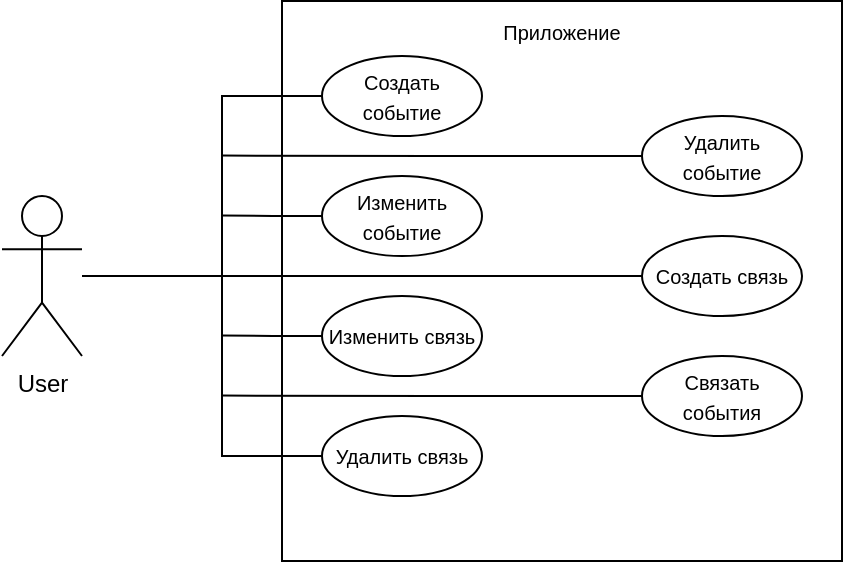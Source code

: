 <mxfile version="17.4.5" type="device"><diagram id="NT91uEavpYelVuCfzWYJ" name="Page-1"><mxGraphModel dx="658" dy="364" grid="0" gridSize="10" guides="1" tooltips="1" connect="1" arrows="1" fold="1" page="1" pageScale="1" pageWidth="827" pageHeight="1169" math="0" shadow="0"><root><mxCell id="0"/><mxCell id="1" parent="0"/><mxCell id="p5PawwwzKsqqejS9ygo6-17" style="edgeStyle=orthogonalEdgeStyle;rounded=0;orthogonalLoop=1;jettySize=auto;html=1;fontSize=10;endArrow=none;endFill=0;entryX=0;entryY=0.5;entryDx=0;entryDy=0;" edge="1" parent="1" source="p5PawwwzKsqqejS9ygo6-1" target="p5PawwwzKsqqejS9ygo6-8"><mxGeometry relative="1" as="geometry"><mxPoint x="230" y="320" as="targetPoint"/></mxGeometry></mxCell><mxCell id="p5PawwwzKsqqejS9ygo6-1" value="User" style="shape=umlActor;verticalLabelPosition=bottom;verticalAlign=top;html=1;outlineConnect=0;" vertex="1" parent="1"><mxGeometry x="120" y="280" width="40" height="80" as="geometry"/></mxCell><mxCell id="p5PawwwzKsqqejS9ygo6-3" value="" style="whiteSpace=wrap;html=1;aspect=fixed;gradientColor=none;fillColor=none;" vertex="1" parent="1"><mxGeometry x="260" y="182.5" width="280" height="280" as="geometry"/></mxCell><mxCell id="p5PawwwzKsqqejS9ygo6-4" value="&lt;font style=&quot;font-size: 10px&quot;&gt;Создать событие&lt;/font&gt;" style="ellipse;whiteSpace=wrap;html=1;" vertex="1" parent="1"><mxGeometry x="280" y="210" width="80" height="40" as="geometry"/></mxCell><mxCell id="p5PawwwzKsqqejS9ygo6-13" style="edgeStyle=orthogonalEdgeStyle;rounded=0;orthogonalLoop=1;jettySize=auto;html=1;exitX=0;exitY=0.5;exitDx=0;exitDy=0;fontSize=10;endArrow=none;endFill=0;" edge="1" parent="1" source="p5PawwwzKsqqejS9ygo6-5"><mxGeometry relative="1" as="geometry"><mxPoint x="230" y="289.81" as="targetPoint"/></mxGeometry></mxCell><mxCell id="p5PawwwzKsqqejS9ygo6-5" value="&lt;font style=&quot;font-size: 10px&quot;&gt;Изменить событие&lt;/font&gt;" style="ellipse;whiteSpace=wrap;html=1;" vertex="1" parent="1"><mxGeometry x="280" y="270" width="80" height="40" as="geometry"/></mxCell><mxCell id="p5PawwwzKsqqejS9ygo6-11" style="edgeStyle=orthogonalEdgeStyle;rounded=0;orthogonalLoop=1;jettySize=auto;html=1;exitX=0;exitY=0.5;exitDx=0;exitDy=0;entryX=0;entryY=0.5;entryDx=0;entryDy=0;fontSize=10;endArrow=none;endFill=0;" edge="1" parent="1" source="p5PawwwzKsqqejS9ygo6-6" target="p5PawwwzKsqqejS9ygo6-4"><mxGeometry relative="1" as="geometry"><Array as="points"><mxPoint x="230" y="410"/><mxPoint x="230" y="230"/></Array></mxGeometry></mxCell><mxCell id="p5PawwwzKsqqejS9ygo6-6" value="&lt;font style=&quot;font-size: 10px&quot;&gt;Удалить связь&lt;/font&gt;" style="ellipse;whiteSpace=wrap;html=1;" vertex="1" parent="1"><mxGeometry x="280" y="390" width="80" height="40" as="geometry"/></mxCell><mxCell id="p5PawwwzKsqqejS9ygo6-12" style="edgeStyle=orthogonalEdgeStyle;rounded=0;orthogonalLoop=1;jettySize=auto;html=1;exitX=0;exitY=0.5;exitDx=0;exitDy=0;fontSize=10;endArrow=none;endFill=0;" edge="1" parent="1" source="p5PawwwzKsqqejS9ygo6-7"><mxGeometry relative="1" as="geometry"><mxPoint x="230" y="259.81" as="targetPoint"/></mxGeometry></mxCell><mxCell id="p5PawwwzKsqqejS9ygo6-7" value="&lt;font style=&quot;font-size: 10px&quot;&gt;Удалить событие&lt;/font&gt;" style="ellipse;whiteSpace=wrap;html=1;" vertex="1" parent="1"><mxGeometry x="440" y="240" width="80" height="40" as="geometry"/></mxCell><mxCell id="p5PawwwzKsqqejS9ygo6-8" value="&lt;font style=&quot;font-size: 10px&quot;&gt;Создать связь&lt;/font&gt;" style="ellipse;whiteSpace=wrap;html=1;" vertex="1" parent="1"><mxGeometry x="440" y="300" width="80" height="40" as="geometry"/></mxCell><mxCell id="p5PawwwzKsqqejS9ygo6-15" style="edgeStyle=orthogonalEdgeStyle;rounded=0;orthogonalLoop=1;jettySize=auto;html=1;exitX=0;exitY=0.5;exitDx=0;exitDy=0;fontSize=10;endArrow=none;endFill=0;" edge="1" parent="1" source="p5PawwwzKsqqejS9ygo6-9"><mxGeometry relative="1" as="geometry"><mxPoint x="230" y="379.81" as="targetPoint"/></mxGeometry></mxCell><mxCell id="p5PawwwzKsqqejS9ygo6-9" value="&lt;font style=&quot;font-size: 10px&quot;&gt;Связать события&lt;/font&gt;" style="ellipse;whiteSpace=wrap;html=1;" vertex="1" parent="1"><mxGeometry x="440" y="360" width="80" height="40" as="geometry"/></mxCell><mxCell id="p5PawwwzKsqqejS9ygo6-14" style="edgeStyle=orthogonalEdgeStyle;rounded=0;orthogonalLoop=1;jettySize=auto;html=1;exitX=0;exitY=0.5;exitDx=0;exitDy=0;fontSize=10;endArrow=none;endFill=0;" edge="1" parent="1" source="p5PawwwzKsqqejS9ygo6-10"><mxGeometry relative="1" as="geometry"><mxPoint x="230" y="349.81" as="targetPoint"/></mxGeometry></mxCell><mxCell id="p5PawwwzKsqqejS9ygo6-10" value="&lt;font style=&quot;font-size: 10px&quot;&gt;Изменить связь&lt;/font&gt;" style="ellipse;whiteSpace=wrap;html=1;" vertex="1" parent="1"><mxGeometry x="280" y="330" width="80" height="40" as="geometry"/></mxCell><mxCell id="p5PawwwzKsqqejS9ygo6-18" value="Приложение" style="text;html=1;strokeColor=none;fillColor=none;align=center;verticalAlign=middle;whiteSpace=wrap;rounded=0;fontSize=10;" vertex="1" parent="1"><mxGeometry x="370" y="182.5" width="60" height="30" as="geometry"/></mxCell></root></mxGraphModel></diagram></mxfile>